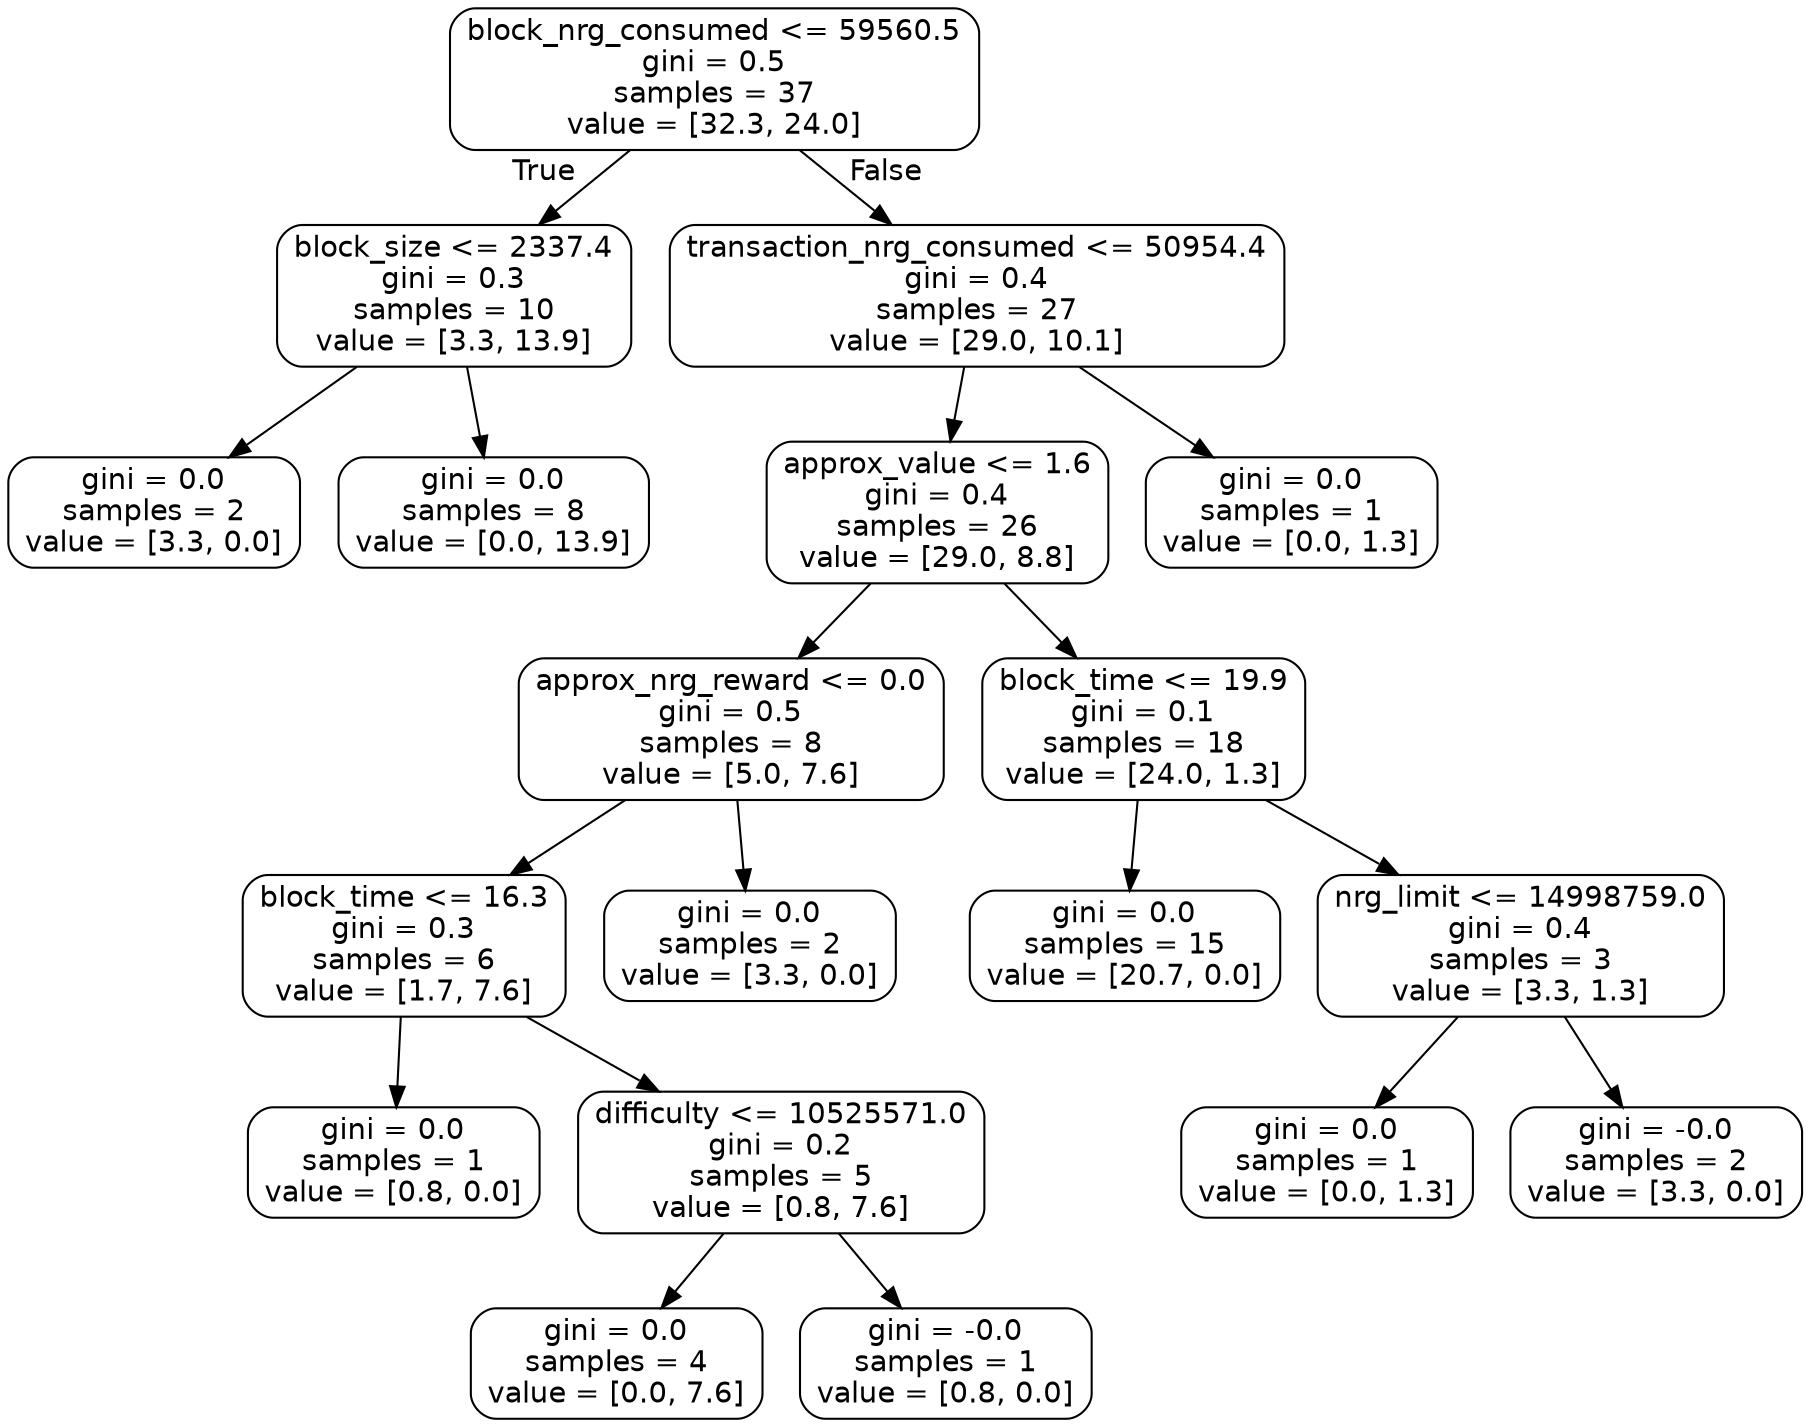 digraph Tree {
node [shape=box, style="rounded", color="black", fontname=helvetica] ;
edge [fontname=helvetica] ;
0 [label="block_nrg_consumed <= 59560.5\ngini = 0.5\nsamples = 37\nvalue = [32.3, 24.0]"] ;
1 [label="block_size <= 2337.4\ngini = 0.3\nsamples = 10\nvalue = [3.3, 13.9]"] ;
0 -> 1 [labeldistance=2.5, labelangle=45, headlabel="True"] ;
2 [label="gini = 0.0\nsamples = 2\nvalue = [3.3, 0.0]"] ;
1 -> 2 ;
3 [label="gini = 0.0\nsamples = 8\nvalue = [0.0, 13.9]"] ;
1 -> 3 ;
4 [label="transaction_nrg_consumed <= 50954.4\ngini = 0.4\nsamples = 27\nvalue = [29.0, 10.1]"] ;
0 -> 4 [labeldistance=2.5, labelangle=-45, headlabel="False"] ;
5 [label="approx_value <= 1.6\ngini = 0.4\nsamples = 26\nvalue = [29.0, 8.8]"] ;
4 -> 5 ;
6 [label="approx_nrg_reward <= 0.0\ngini = 0.5\nsamples = 8\nvalue = [5.0, 7.6]"] ;
5 -> 6 ;
7 [label="block_time <= 16.3\ngini = 0.3\nsamples = 6\nvalue = [1.7, 7.6]"] ;
6 -> 7 ;
8 [label="gini = 0.0\nsamples = 1\nvalue = [0.8, 0.0]"] ;
7 -> 8 ;
9 [label="difficulty <= 10525571.0\ngini = 0.2\nsamples = 5\nvalue = [0.8, 7.6]"] ;
7 -> 9 ;
10 [label="gini = 0.0\nsamples = 4\nvalue = [0.0, 7.6]"] ;
9 -> 10 ;
11 [label="gini = -0.0\nsamples = 1\nvalue = [0.8, 0.0]"] ;
9 -> 11 ;
12 [label="gini = 0.0\nsamples = 2\nvalue = [3.3, 0.0]"] ;
6 -> 12 ;
13 [label="block_time <= 19.9\ngini = 0.1\nsamples = 18\nvalue = [24.0, 1.3]"] ;
5 -> 13 ;
14 [label="gini = 0.0\nsamples = 15\nvalue = [20.7, 0.0]"] ;
13 -> 14 ;
15 [label="nrg_limit <= 14998759.0\ngini = 0.4\nsamples = 3\nvalue = [3.3, 1.3]"] ;
13 -> 15 ;
16 [label="gini = 0.0\nsamples = 1\nvalue = [0.0, 1.3]"] ;
15 -> 16 ;
17 [label="gini = -0.0\nsamples = 2\nvalue = [3.3, 0.0]"] ;
15 -> 17 ;
18 [label="gini = 0.0\nsamples = 1\nvalue = [0.0, 1.3]"] ;
4 -> 18 ;
}